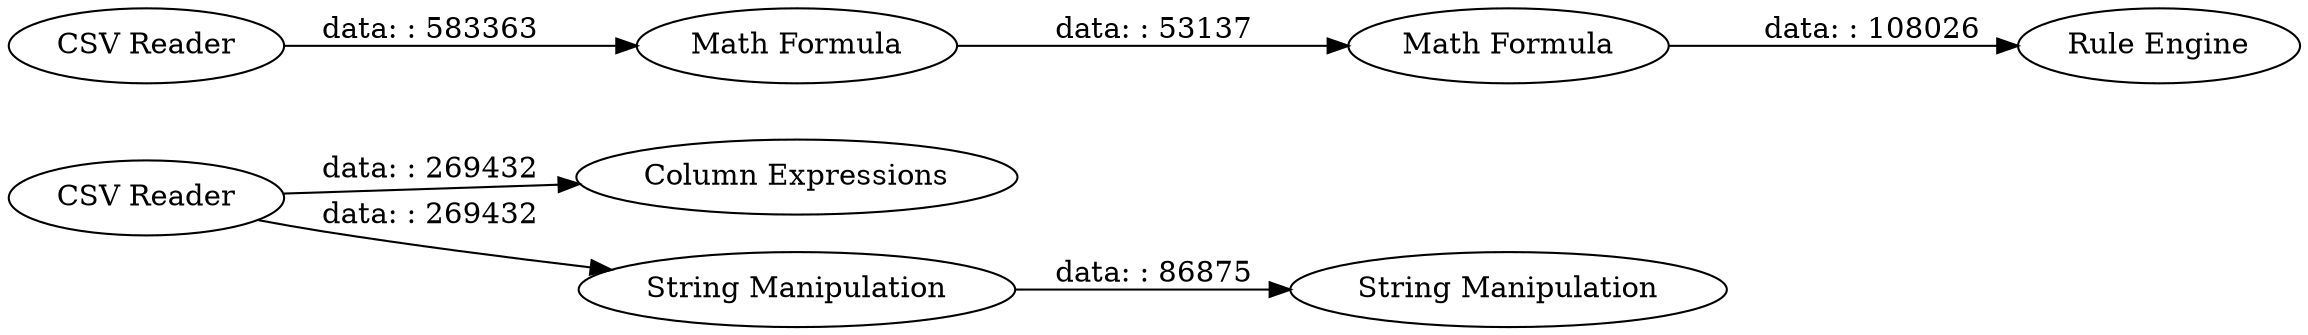 digraph {
	"-4858241809281462854_23" [label="Column Expressions"]
	"-4858241809281462854_26" [label="CSV Reader"]
	"-4858241809281462854_21" [label="Math Formula"]
	"-4858241809281462854_22" [label="Rule Engine"]
	"-4858241809281462854_25" [label="CSV Reader"]
	"-4858241809281462854_18" [label="String Manipulation"]
	"-4858241809281462854_19" [label="String Manipulation"]
	"-4858241809281462854_20" [label="Math Formula"]
	"-4858241809281462854_25" -> "-4858241809281462854_19" [label="data: : 269432"]
	"-4858241809281462854_19" -> "-4858241809281462854_18" [label="data: : 86875"]
	"-4858241809281462854_21" -> "-4858241809281462854_22" [label="data: : 108026"]
	"-4858241809281462854_25" -> "-4858241809281462854_23" [label="data: : 269432"]
	"-4858241809281462854_20" -> "-4858241809281462854_21" [label="data: : 53137"]
	"-4858241809281462854_26" -> "-4858241809281462854_20" [label="data: : 583363"]
	rankdir=LR
}
